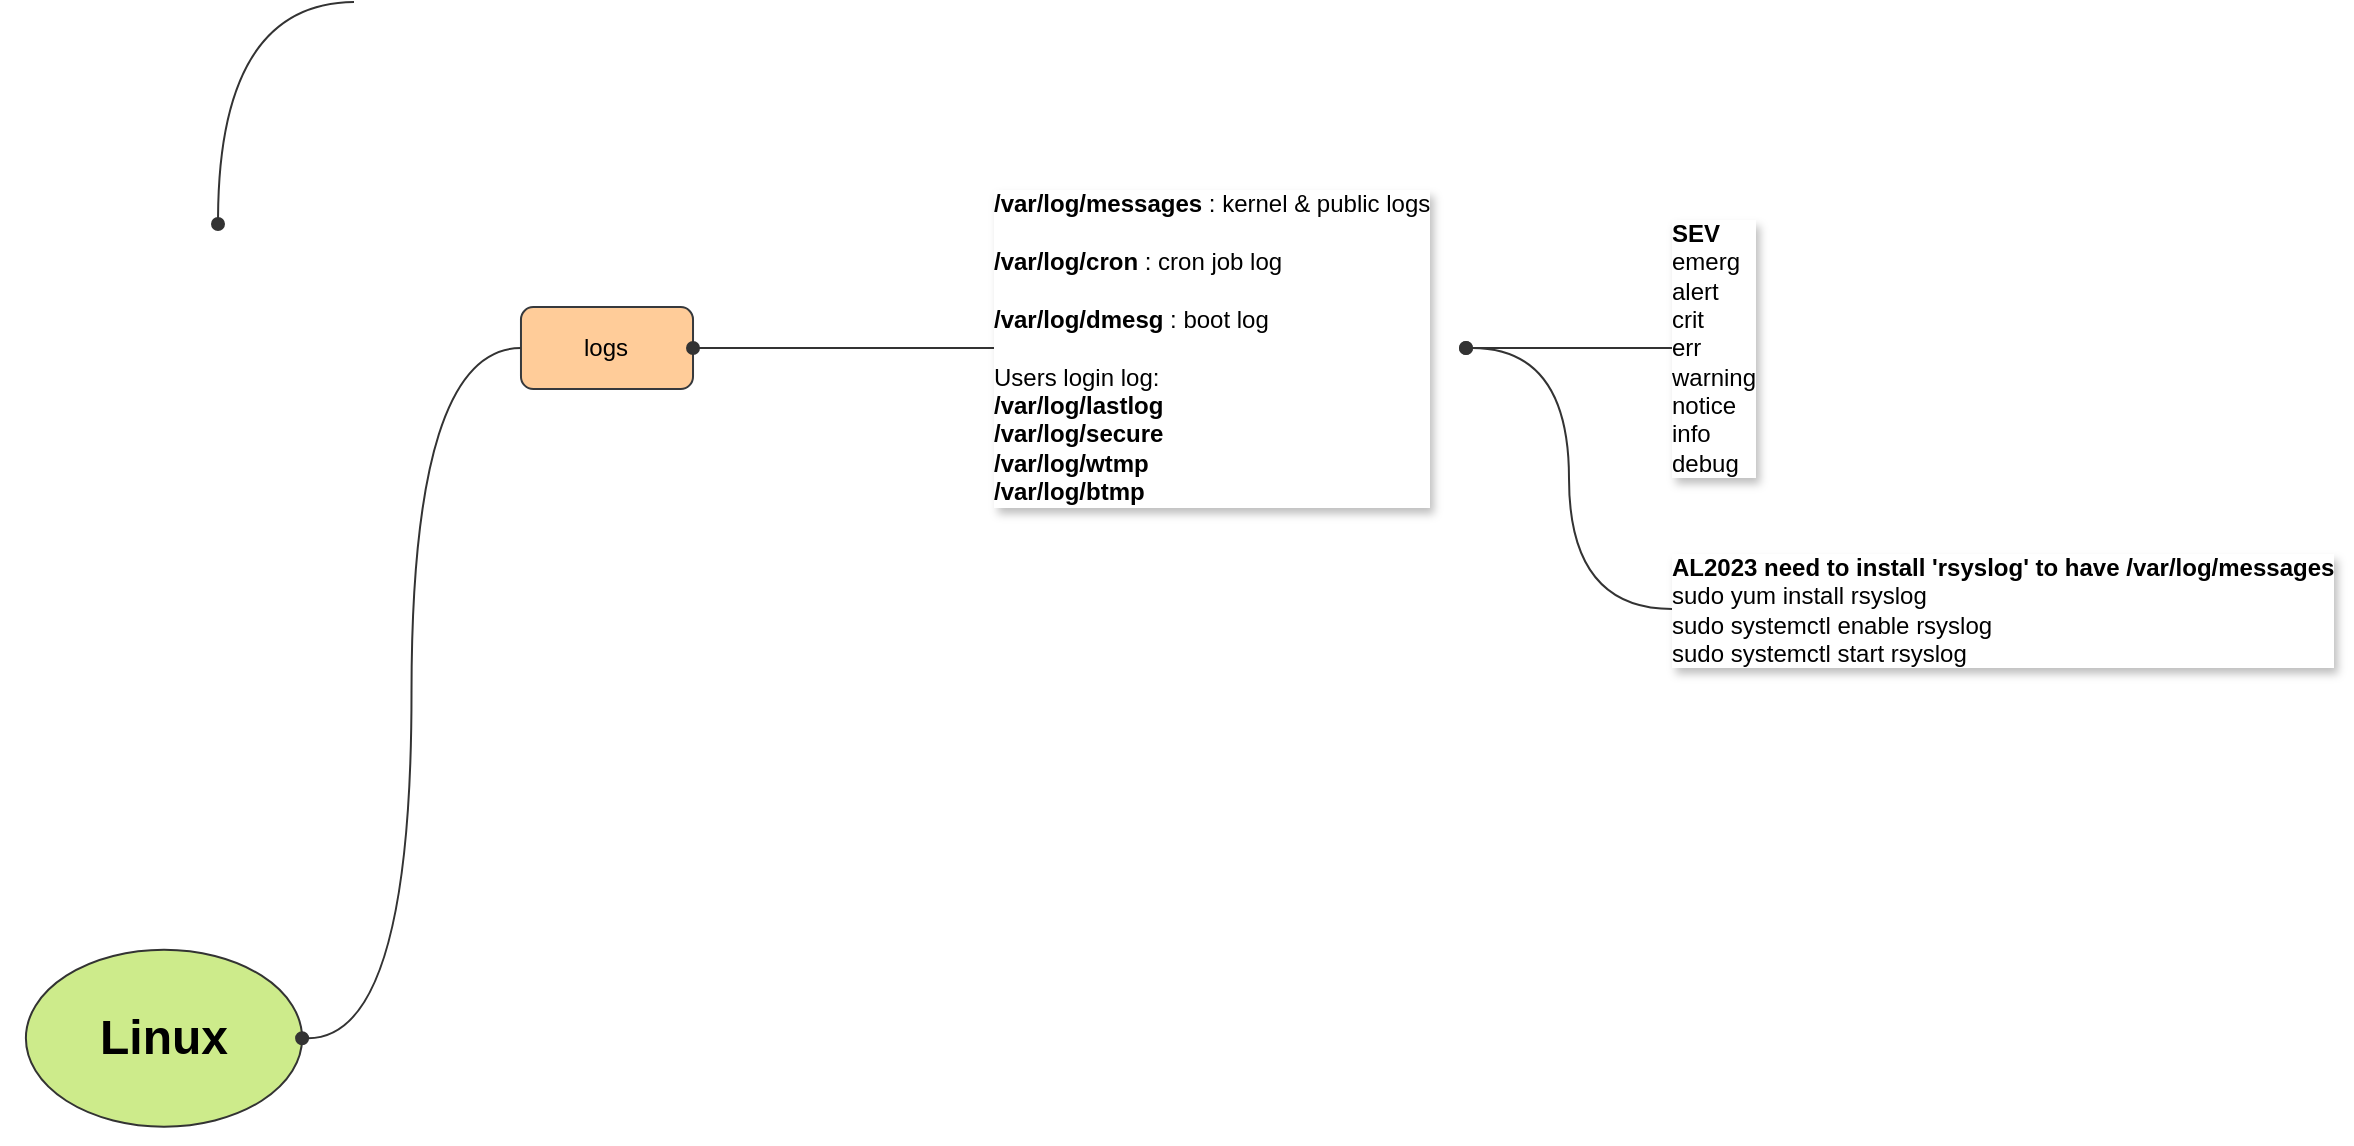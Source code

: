 <mxfile version="27.1.1">
  <diagram name="Page-1" id="gemfFnIV2rlMQUfj2cyR">
    <mxGraphModel dx="1018" dy="655" grid="1" gridSize="10" guides="1" tooltips="1" connect="1" arrows="1" fold="1" page="1" pageScale="1" pageWidth="850" pageHeight="1100" math="0" shadow="0">
      <root>
        <mxCell id="0" />
        <mxCell id="1" parent="0" />
        <mxCell id="WRMiRzCfQNvGdthpxUqg-1" value="" style="group" parent="1" connectable="0" vertex="1">
          <mxGeometry x="40" y="505.62" width="164" height="105" as="geometry" />
        </mxCell>
        <mxCell id="WRMiRzCfQNvGdthpxUqg-2" value="&lt;h1&gt;Linux&lt;/h1&gt;" style="ellipse;whiteSpace=wrap;html=1;fillColor=#cdeb8b;strokeColor=#333333;" parent="WRMiRzCfQNvGdthpxUqg-1" vertex="1">
          <mxGeometry x="12.947" y="8.289" width="138.105" height="88.421" as="geometry" />
        </mxCell>
        <mxCell id="WRMiRzCfQNvGdthpxUqg-3" value="" style="group" parent="1" vertex="1" connectable="0">
          <mxGeometry x="295" y="187" width="97" height="52" as="geometry" />
        </mxCell>
        <mxCell id="WRMiRzCfQNvGdthpxUqg-4" value="logs" style="rounded=1;whiteSpace=wrap;html=1;fillColor=#ffcc99;strokeColor=#36393d;" parent="WRMiRzCfQNvGdthpxUqg-3" vertex="1">
          <mxGeometry x="5.484" y="5.544" width="86.025" height="40.918" as="geometry" />
        </mxCell>
        <mxCell id="WRMiRzCfQNvGdthpxUqg-5" style="edgeStyle=orthogonalEdgeStyle;shape=connector;curved=1;rounded=1;orthogonalLoop=1;jettySize=auto;html=1;labelBackgroundColor=default;strokeColor=#333333;align=center;verticalAlign=middle;fontFamily=Helvetica;fontSize=11;fontColor=default;endArrow=oval;endFill=1;strokeWidth=1;endSize=6;exitX=0;exitY=0.5;exitDx=0;exitDy=0;entryX=1;entryY=0.5;entryDx=0;entryDy=0;" parent="1" source="WRMiRzCfQNvGdthpxUqg-4" target="WRMiRzCfQNvGdthpxUqg-2" edge="1">
          <mxGeometry relative="1" as="geometry">
            <mxPoint x="245" y="423" as="targetPoint" />
            <mxPoint x="403" y="391.125" as="sourcePoint" />
          </mxGeometry>
        </mxCell>
        <mxCell id="WRMiRzCfQNvGdthpxUqg-6" style="edgeStyle=orthogonalEdgeStyle;shape=connector;curved=1;rounded=1;orthogonalLoop=1;jettySize=auto;html=1;labelBackgroundColor=default;strokeColor=#333333;align=center;verticalAlign=middle;fontFamily=Helvetica;fontSize=11;fontColor=default;endArrow=oval;endFill=1;strokeWidth=1;endSize=6;exitX=0;exitY=0.5;exitDx=0;exitDy=0;entryX=1;entryY=0.5;entryDx=0;entryDy=0;" parent="1" source="WRMiRzCfQNvGdthpxUqg-8" target="WRMiRzCfQNvGdthpxUqg-4" edge="1">
          <mxGeometry relative="1" as="geometry">
            <mxPoint x="310" y="411" as="targetPoint" />
            <mxPoint x="559" y="213" as="sourcePoint" />
          </mxGeometry>
        </mxCell>
        <mxCell id="WRMiRzCfQNvGdthpxUqg-7" style="edgeStyle=orthogonalEdgeStyle;shape=connector;curved=1;rounded=1;orthogonalLoop=1;jettySize=auto;html=1;labelBackgroundColor=default;strokeColor=#333333;align=center;verticalAlign=middle;fontFamily=Helvetica;fontSize=11;fontColor=default;endArrow=oval;endFill=1;strokeWidth=1;endSize=6;exitX=0;exitY=0.5;exitDx=0;exitDy=0;entryX=1;entryY=0.5;entryDx=0;entryDy=0;" parent="1" edge="1">
          <mxGeometry relative="1" as="geometry">
            <mxPoint x="149" y="151" as="targetPoint" />
            <mxPoint x="217" y="40" as="sourcePoint" />
          </mxGeometry>
        </mxCell>
        <mxCell id="WRMiRzCfQNvGdthpxUqg-8" value="&lt;b&gt;/var/log/messages&lt;/b&gt; : kernel &amp;amp; public logs&lt;div&gt;&lt;br&gt;&lt;/div&gt;&lt;div&gt;&lt;b&gt;/var/log/cron&lt;/b&gt; : cron job log&lt;/div&gt;&lt;div&gt;&lt;br&gt;&lt;/div&gt;&lt;div&gt;&lt;b&gt;/var/log/dmesg&lt;/b&gt; : boot log&lt;/div&gt;&lt;div&gt;&lt;br&gt;&lt;/div&gt;&lt;div&gt;Users login log:&lt;/div&gt;&lt;div&gt;&lt;b&gt;/var/log/lastlog&lt;/b&gt;&lt;/div&gt;&lt;div&gt;&lt;b&gt;/var/log/secure&lt;/b&gt;&lt;/div&gt;&lt;div&gt;&lt;b&gt;/var/log/wtmp&lt;/b&gt;&lt;/div&gt;&lt;div&gt;&lt;b&gt;/var/log/btmp&lt;/b&gt;&lt;/div&gt;" style="rounded=0;html=1;labelBorderColor=none;labelBackgroundColor=default;textShadow=1;spacing=0;strokeColor=none;align=left;" parent="1" vertex="1">
          <mxGeometry x="537" y="133" width="236" height="160" as="geometry" />
        </mxCell>
        <mxCell id="WRMiRzCfQNvGdthpxUqg-9" value="&lt;b&gt;SEV&lt;/b&gt;&lt;div&gt;emerg&lt;/div&gt;&lt;div&gt;alert&lt;/div&gt;&lt;div&gt;crit&lt;/div&gt;&lt;div&gt;err&lt;/div&gt;&lt;div&gt;warning&lt;/div&gt;&lt;div&gt;notice&lt;/div&gt;&lt;div&gt;info&lt;/div&gt;&lt;div&gt;debug&lt;/div&gt;" style="rounded=0;html=1;labelBorderColor=none;labelBackgroundColor=default;textShadow=1;spacing=0;strokeColor=none;align=left;" parent="1" vertex="1">
          <mxGeometry x="876" y="133" width="40" height="160" as="geometry" />
        </mxCell>
        <mxCell id="WRMiRzCfQNvGdthpxUqg-10" style="edgeStyle=orthogonalEdgeStyle;shape=connector;curved=1;rounded=1;orthogonalLoop=1;jettySize=auto;html=1;labelBackgroundColor=default;strokeColor=#333333;align=center;verticalAlign=middle;fontFamily=Helvetica;fontSize=11;fontColor=default;endArrow=oval;endFill=1;strokeWidth=1;endSize=6;exitX=0;exitY=0.5;exitDx=0;exitDy=0;entryX=1;entryY=0.5;entryDx=0;entryDy=0;" parent="1" source="WRMiRzCfQNvGdthpxUqg-9" target="WRMiRzCfQNvGdthpxUqg-8" edge="1">
          <mxGeometry relative="1" as="geometry">
            <mxPoint x="206" y="175" as="targetPoint" />
            <mxPoint x="274" y="64" as="sourcePoint" />
          </mxGeometry>
        </mxCell>
        <mxCell id="7L5zjm78haat7b3H0j_e-1" value="&lt;b&gt;AL2023 need to install &#39;rsyslog&#39; to have /var/log/messages&lt;/b&gt;&lt;div&gt;&lt;span style=&quot;background-color: light-dark(#ffffff, var(--ge-dark-color, #121212));&quot;&gt;sudo yum install rsyslog&lt;/span&gt;&lt;/div&gt;&lt;div&gt;sudo systemctl enable rsyslog&lt;/div&gt;&lt;div&gt;sudo systemctl start rsyslog&lt;/div&gt;" style="rounded=0;html=1;labelBorderColor=none;labelBackgroundColor=default;textShadow=1;spacing=0;strokeColor=none;align=left;" vertex="1" parent="1">
          <mxGeometry x="876" y="310" width="340" height="67" as="geometry" />
        </mxCell>
        <mxCell id="7L5zjm78haat7b3H0j_e-2" style="edgeStyle=orthogonalEdgeStyle;shape=connector;curved=1;rounded=1;orthogonalLoop=1;jettySize=auto;html=1;labelBackgroundColor=default;strokeColor=#333333;align=center;verticalAlign=middle;fontFamily=Helvetica;fontSize=11;fontColor=default;endArrow=oval;endFill=1;strokeWidth=1;endSize=6;exitX=0;exitY=0.5;exitDx=0;exitDy=0;entryX=1;entryY=0.5;entryDx=0;entryDy=0;" edge="1" parent="1" source="7L5zjm78haat7b3H0j_e-1" target="WRMiRzCfQNvGdthpxUqg-8">
          <mxGeometry relative="1" as="geometry">
            <mxPoint x="170" y="201" as="targetPoint" />
            <mxPoint x="238" y="90" as="sourcePoint" />
          </mxGeometry>
        </mxCell>
      </root>
    </mxGraphModel>
  </diagram>
</mxfile>
